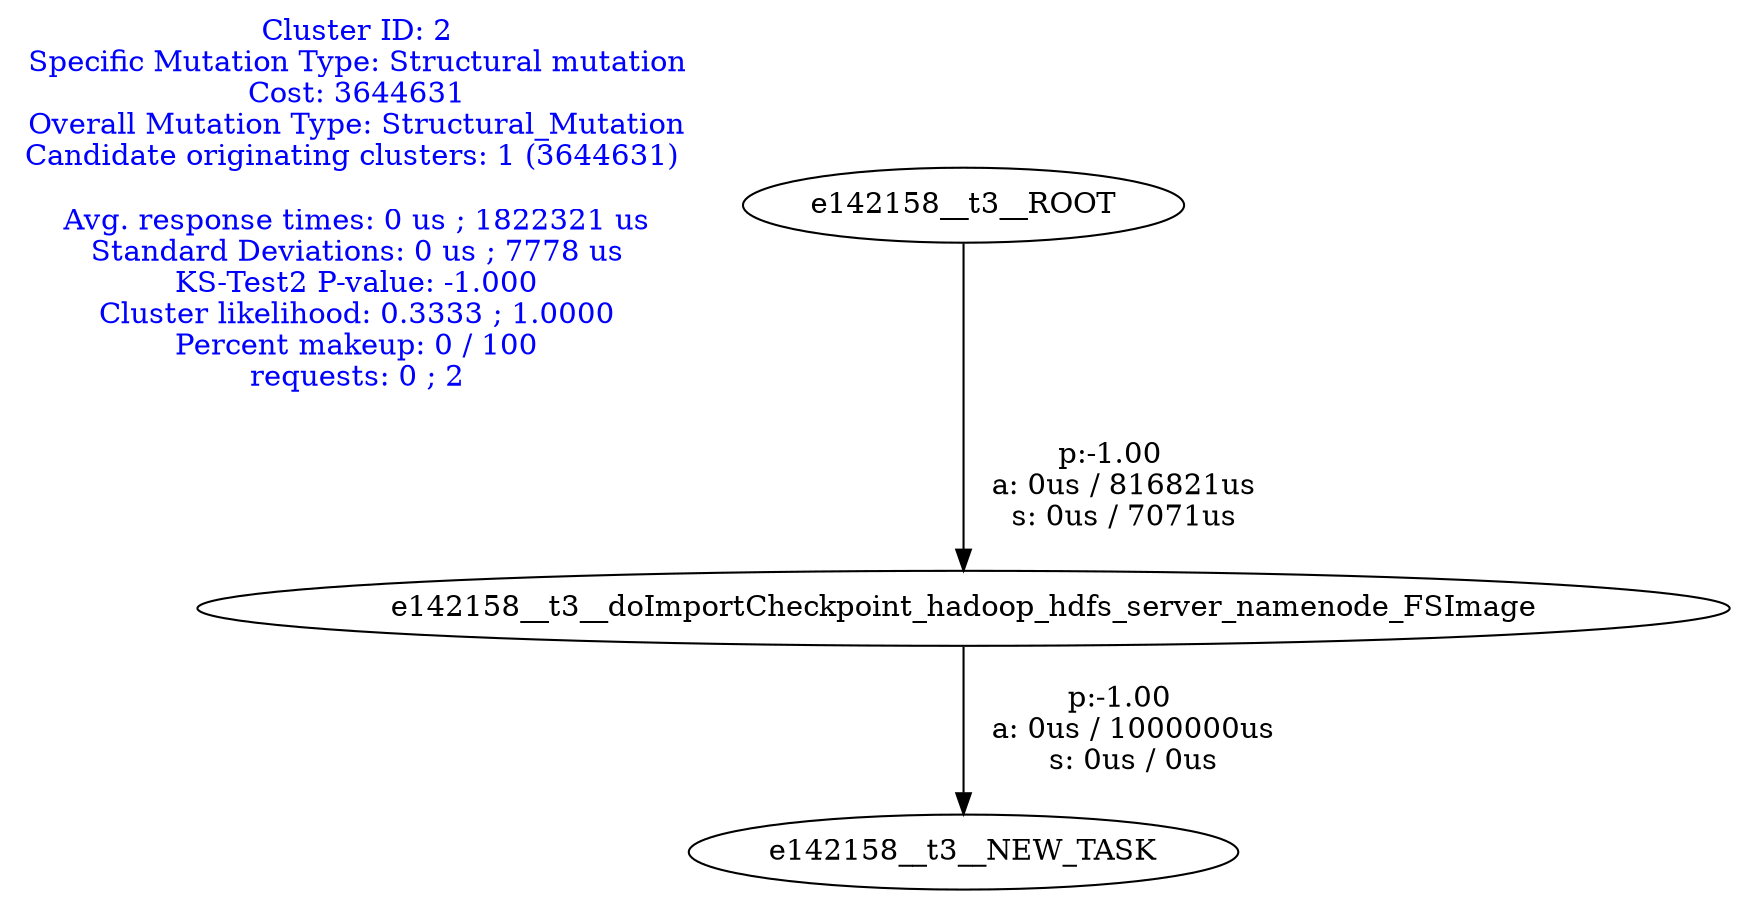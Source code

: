 # 1  R: 1816821.0 usecs
Digraph G {
1 [fontcolor="blue" shape="plaintext" label="Cluster ID: 2\nSpecific Mutation Type: Structural mutation\nCost: 3644631\nOverall Mutation Type: Structural_Mutation\nCandidate originating clusters: 1 (3644631) \n\nAvg. response times: 0 us ; 1822321 us\nStandard Deviations: 0 us ; 7778 us\nKS-Test2 P-value: -1.000\nCluster likelihood: 0.3333 ; 1.0000\nPercent makeup: 0 / 100\nrequests: 0 ; 2"]
1.1 [label="e142158__t3__ROOT\n"]
1.2 [label="e142158__t3__doImportCheckpoint_hadoop_hdfs_server_namenode_FSImage\n"]
1.3 [label="e142158__t3__NEW_TASK\n"]
1.1 -> 1.2 [color="black" label="p:-1.00\n   a: 0us / 816821us\n   s: 0us / 7071us"]
1.2 -> 1.3 [color="black" label="p:-1.00\n   a: 0us / 1000000us\n   s: 0us / 0us"]
}
